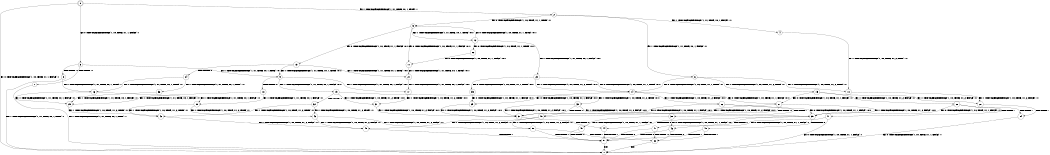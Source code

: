 digraph BCG {
size = "7, 10.5";
center = TRUE;
node [shape = circle];
0 [peripheries = 2];
0 -> 1 [label = "EX !0 !ATOMIC_EXCH_BRANCH (1, +0, TRUE, +1, 1, FALSE) !::"];
0 -> 2 [label = "EX !1 !ATOMIC_EXCH_BRANCH (1, +1, TRUE, +0, 1, TRUE) !::"];
0 -> 3 [label = "EX !0 !ATOMIC_EXCH_BRANCH (1, +0, TRUE, +1, 1, FALSE) !::"];
2 -> 4 [label = "EX !1 !ATOMIC_EXCH_BRANCH (1, +1, TRUE, +0, 1, FALSE) !:1:"];
2 -> 5 [label = "EX !0 !ATOMIC_EXCH_BRANCH (1, +0, TRUE, +1, 1, TRUE) !:1:"];
2 -> 6 [label = "EX !1 !ATOMIC_EXCH_BRANCH (1, +1, TRUE, +0, 1, FALSE) !:1:"];
3 -> 7 [label = "TERMINATE !0"];
3 -> 8 [label = "TERMINATE !0"];
3 -> 9 [label = "EX !1 !ATOMIC_EXCH_BRANCH (1, +1, TRUE, +0, 1, TRUE) !:0:"];
4 -> 10 [label = "EX !1 !ATOMIC_EXCH_BRANCH (1, +0, TRUE, +1, 2, TRUE) !:1:"];
5 -> 11 [label = "EX !0 !ATOMIC_EXCH_BRANCH (1, +0, TRUE, +1, 1, FALSE) !:0:1:"];
5 -> 12 [label = "EX !1 !ATOMIC_EXCH_BRANCH (1, +1, TRUE, +0, 1, TRUE) !:0:1:"];
5 -> 13 [label = "EX !0 !ATOMIC_EXCH_BRANCH (1, +0, TRUE, +1, 1, FALSE) !:0:1:"];
6 -> 10 [label = "EX !1 !ATOMIC_EXCH_BRANCH (1, +0, TRUE, +1, 2, TRUE) !:1:"];
6 -> 14 [label = "EX !0 !ATOMIC_EXCH_BRANCH (1, +0, TRUE, +1, 1, TRUE) !:1:"];
6 -> 15 [label = "EX !1 !ATOMIC_EXCH_BRANCH (1, +0, TRUE, +1, 2, TRUE) !:1:"];
7 -> 1 [label = "EX !1 !ATOMIC_EXCH_BRANCH (1, +1, TRUE, +0, 1, TRUE) !::"];
8 -> 1 [label = "EX !1 !ATOMIC_EXCH_BRANCH (1, +1, TRUE, +0, 1, TRUE) !::"];
8 -> 16 [label = "EX !1 !ATOMIC_EXCH_BRANCH (1, +1, TRUE, +0, 1, TRUE) !::"];
9 -> 17 [label = "EX !1 !ATOMIC_EXCH_BRANCH (1, +1, TRUE, +0, 1, FALSE) !:0:1:"];
9 -> 18 [label = "TERMINATE !0"];
9 -> 19 [label = "EX !1 !ATOMIC_EXCH_BRANCH (1, +1, TRUE, +0, 1, FALSE) !:0:1:"];
10 -> 20 [label = "EX !1 !ATOMIC_EXCH_BRANCH (1, +0, TRUE, +1, 2, FALSE) !:1:"];
11 -> 21 [label = "EX !1 !ATOMIC_EXCH_BRANCH (1, +1, TRUE, +0, 1, TRUE) !:0:1:"];
12 -> 22 [label = "EX !0 !ATOMIC_EXCH_BRANCH (1, +0, TRUE, +1, 1, TRUE) !:0:1:"];
12 -> 23 [label = "EX !1 !ATOMIC_EXCH_BRANCH (1, +1, TRUE, +0, 1, FALSE) !:0:1:"];
12 -> 5 [label = "EX !0 !ATOMIC_EXCH_BRANCH (1, +0, TRUE, +1, 1, TRUE) !:0:1:"];
13 -> 21 [label = "EX !1 !ATOMIC_EXCH_BRANCH (1, +1, TRUE, +0, 1, TRUE) !:0:1:"];
13 -> 24 [label = "TERMINATE !0"];
13 -> 9 [label = "EX !1 !ATOMIC_EXCH_BRANCH (1, +1, TRUE, +0, 1, TRUE) !:0:1:"];
14 -> 25 [label = "EX !0 !ATOMIC_EXCH_BRANCH (1, +0, TRUE, +1, 1, FALSE) !:0:1:"];
14 -> 26 [label = "EX !1 !ATOMIC_EXCH_BRANCH (1, +0, TRUE, +1, 2, FALSE) !:0:1:"];
14 -> 27 [label = "EX !0 !ATOMIC_EXCH_BRANCH (1, +0, TRUE, +1, 1, FALSE) !:0:1:"];
15 -> 20 [label = "EX !1 !ATOMIC_EXCH_BRANCH (1, +0, TRUE, +1, 2, FALSE) !:1:"];
15 -> 27 [label = "EX !0 !ATOMIC_EXCH_BRANCH (1, +0, TRUE, +1, 1, FALSE) !:1:"];
15 -> 28 [label = "EX !1 !ATOMIC_EXCH_BRANCH (1, +0, TRUE, +1, 2, FALSE) !:1:"];
16 -> 29 [label = "EX !1 !ATOMIC_EXCH_BRANCH (1, +1, TRUE, +0, 1, FALSE) !:1:"];
16 -> 30 [label = "EX !1 !ATOMIC_EXCH_BRANCH (1, +1, TRUE, +0, 1, FALSE) !:1:"];
17 -> 31 [label = "EX !1 !ATOMIC_EXCH_BRANCH (1, +0, TRUE, +1, 2, TRUE) !:0:1:"];
18 -> 29 [label = "EX !1 !ATOMIC_EXCH_BRANCH (1, +1, TRUE, +0, 1, FALSE) !:1:"];
18 -> 30 [label = "EX !1 !ATOMIC_EXCH_BRANCH (1, +1, TRUE, +0, 1, FALSE) !:1:"];
19 -> 31 [label = "EX !1 !ATOMIC_EXCH_BRANCH (1, +0, TRUE, +1, 2, TRUE) !:0:1:"];
19 -> 32 [label = "TERMINATE !0"];
19 -> 33 [label = "EX !1 !ATOMIC_EXCH_BRANCH (1, +0, TRUE, +1, 2, TRUE) !:0:1:"];
20 -> 34 [label = "TERMINATE !1"];
21 -> 17 [label = "EX !1 !ATOMIC_EXCH_BRANCH (1, +1, TRUE, +0, 1, FALSE) !:0:1:"];
22 -> 11 [label = "EX !0 !ATOMIC_EXCH_BRANCH (1, +0, TRUE, +1, 1, FALSE) !:0:1:"];
23 -> 35 [label = "EX !0 !ATOMIC_EXCH_BRANCH (1, +0, TRUE, +1, 1, TRUE) !:0:1:"];
23 -> 14 [label = "EX !1 !ATOMIC_EXCH_BRANCH (1, +0, TRUE, +1, 2, TRUE) !:0:1:"];
23 -> 14 [label = "EX !0 !ATOMIC_EXCH_BRANCH (1, +0, TRUE, +1, 1, TRUE) !:0:1:"];
24 -> 36 [label = "EX !1 !ATOMIC_EXCH_BRANCH (1, +1, TRUE, +0, 1, TRUE) !:1:"];
24 -> 16 [label = "EX !1 !ATOMIC_EXCH_BRANCH (1, +1, TRUE, +0, 1, TRUE) !:1:"];
25 -> 37 [label = "EX !1 !ATOMIC_EXCH_BRANCH (1, +0, TRUE, +1, 2, FALSE) !:0:1:"];
26 -> 37 [label = "EX !0 !ATOMIC_EXCH_BRANCH (1, +0, TRUE, +1, 1, FALSE) !:0:1:"];
26 -> 38 [label = "TERMINATE !1"];
26 -> 39 [label = "EX !0 !ATOMIC_EXCH_BRANCH (1, +0, TRUE, +1, 1, FALSE) !:0:1:"];
27 -> 37 [label = "EX !1 !ATOMIC_EXCH_BRANCH (1, +0, TRUE, +1, 2, FALSE) !:0:1:"];
27 -> 40 [label = "TERMINATE !0"];
27 -> 39 [label = "EX !1 !ATOMIC_EXCH_BRANCH (1, +0, TRUE, +1, 2, FALSE) !:0:1:"];
28 -> 34 [label = "TERMINATE !1"];
28 -> 41 [label = "TERMINATE !1"];
28 -> 39 [label = "EX !0 !ATOMIC_EXCH_BRANCH (1, +0, TRUE, +1, 1, FALSE) !:1:"];
29 -> 42 [label = "EX !1 !ATOMIC_EXCH_BRANCH (1, +0, TRUE, +1, 2, TRUE) !:1:"];
30 -> 42 [label = "EX !1 !ATOMIC_EXCH_BRANCH (1, +0, TRUE, +1, 2, TRUE) !:1:"];
30 -> 43 [label = "EX !1 !ATOMIC_EXCH_BRANCH (1, +0, TRUE, +1, 2, TRUE) !:1:"];
31 -> 37 [label = "EX !1 !ATOMIC_EXCH_BRANCH (1, +0, TRUE, +1, 2, FALSE) !:0:1:"];
32 -> 42 [label = "EX !1 !ATOMIC_EXCH_BRANCH (1, +0, TRUE, +1, 2, TRUE) !:1:"];
32 -> 43 [label = "EX !1 !ATOMIC_EXCH_BRANCH (1, +0, TRUE, +1, 2, TRUE) !:1:"];
33 -> 37 [label = "EX !1 !ATOMIC_EXCH_BRANCH (1, +0, TRUE, +1, 2, FALSE) !:0:1:"];
33 -> 40 [label = "TERMINATE !0"];
33 -> 39 [label = "EX !1 !ATOMIC_EXCH_BRANCH (1, +0, TRUE, +1, 2, FALSE) !:0:1:"];
34 -> 1 [label = "EX !0 !ATOMIC_EXCH_BRANCH (1, +0, TRUE, +1, 1, FALSE) !::"];
35 -> 25 [label = "EX !0 !ATOMIC_EXCH_BRANCH (1, +0, TRUE, +1, 1, FALSE) !:0:1:"];
36 -> 29 [label = "EX !1 !ATOMIC_EXCH_BRANCH (1, +1, TRUE, +0, 1, FALSE) !:1:"];
37 -> 44 [label = "TERMINATE !0"];
38 -> 45 [label = "EX !0 !ATOMIC_EXCH_BRANCH (1, +0, TRUE, +1, 1, FALSE) !:0:"];
38 -> 46 [label = "EX !0 !ATOMIC_EXCH_BRANCH (1, +0, TRUE, +1, 1, FALSE) !:0:"];
39 -> 44 [label = "TERMINATE !0"];
39 -> 47 [label = "TERMINATE !1"];
39 -> 48 [label = "TERMINATE !0"];
40 -> 49 [label = "EX !1 !ATOMIC_EXCH_BRANCH (1, +0, TRUE, +1, 2, FALSE) !:1:"];
40 -> 50 [label = "EX !1 !ATOMIC_EXCH_BRANCH (1, +0, TRUE, +1, 2, FALSE) !:1:"];
41 -> 1 [label = "EX !0 !ATOMIC_EXCH_BRANCH (1, +0, TRUE, +1, 1, FALSE) !::"];
41 -> 46 [label = "EX !0 !ATOMIC_EXCH_BRANCH (1, +0, TRUE, +1, 1, FALSE) !::"];
42 -> 49 [label = "EX !1 !ATOMIC_EXCH_BRANCH (1, +0, TRUE, +1, 2, FALSE) !:1:"];
43 -> 49 [label = "EX !1 !ATOMIC_EXCH_BRANCH (1, +0, TRUE, +1, 2, FALSE) !:1:"];
43 -> 50 [label = "EX !1 !ATOMIC_EXCH_BRANCH (1, +0, TRUE, +1, 2, FALSE) !:1:"];
44 -> 51 [label = "TERMINATE !1"];
45 -> 51 [label = "TERMINATE !0"];
46 -> 51 [label = "TERMINATE !0"];
46 -> 52 [label = "TERMINATE !0"];
47 -> 51 [label = "TERMINATE !0"];
47 -> 52 [label = "TERMINATE !0"];
48 -> 51 [label = "TERMINATE !1"];
48 -> 52 [label = "TERMINATE !1"];
49 -> 51 [label = "TERMINATE !1"];
50 -> 51 [label = "TERMINATE !1"];
50 -> 52 [label = "TERMINATE !1"];
51 -> 1 [label = "exit"];
52 -> 1 [label = "exit"];
}
